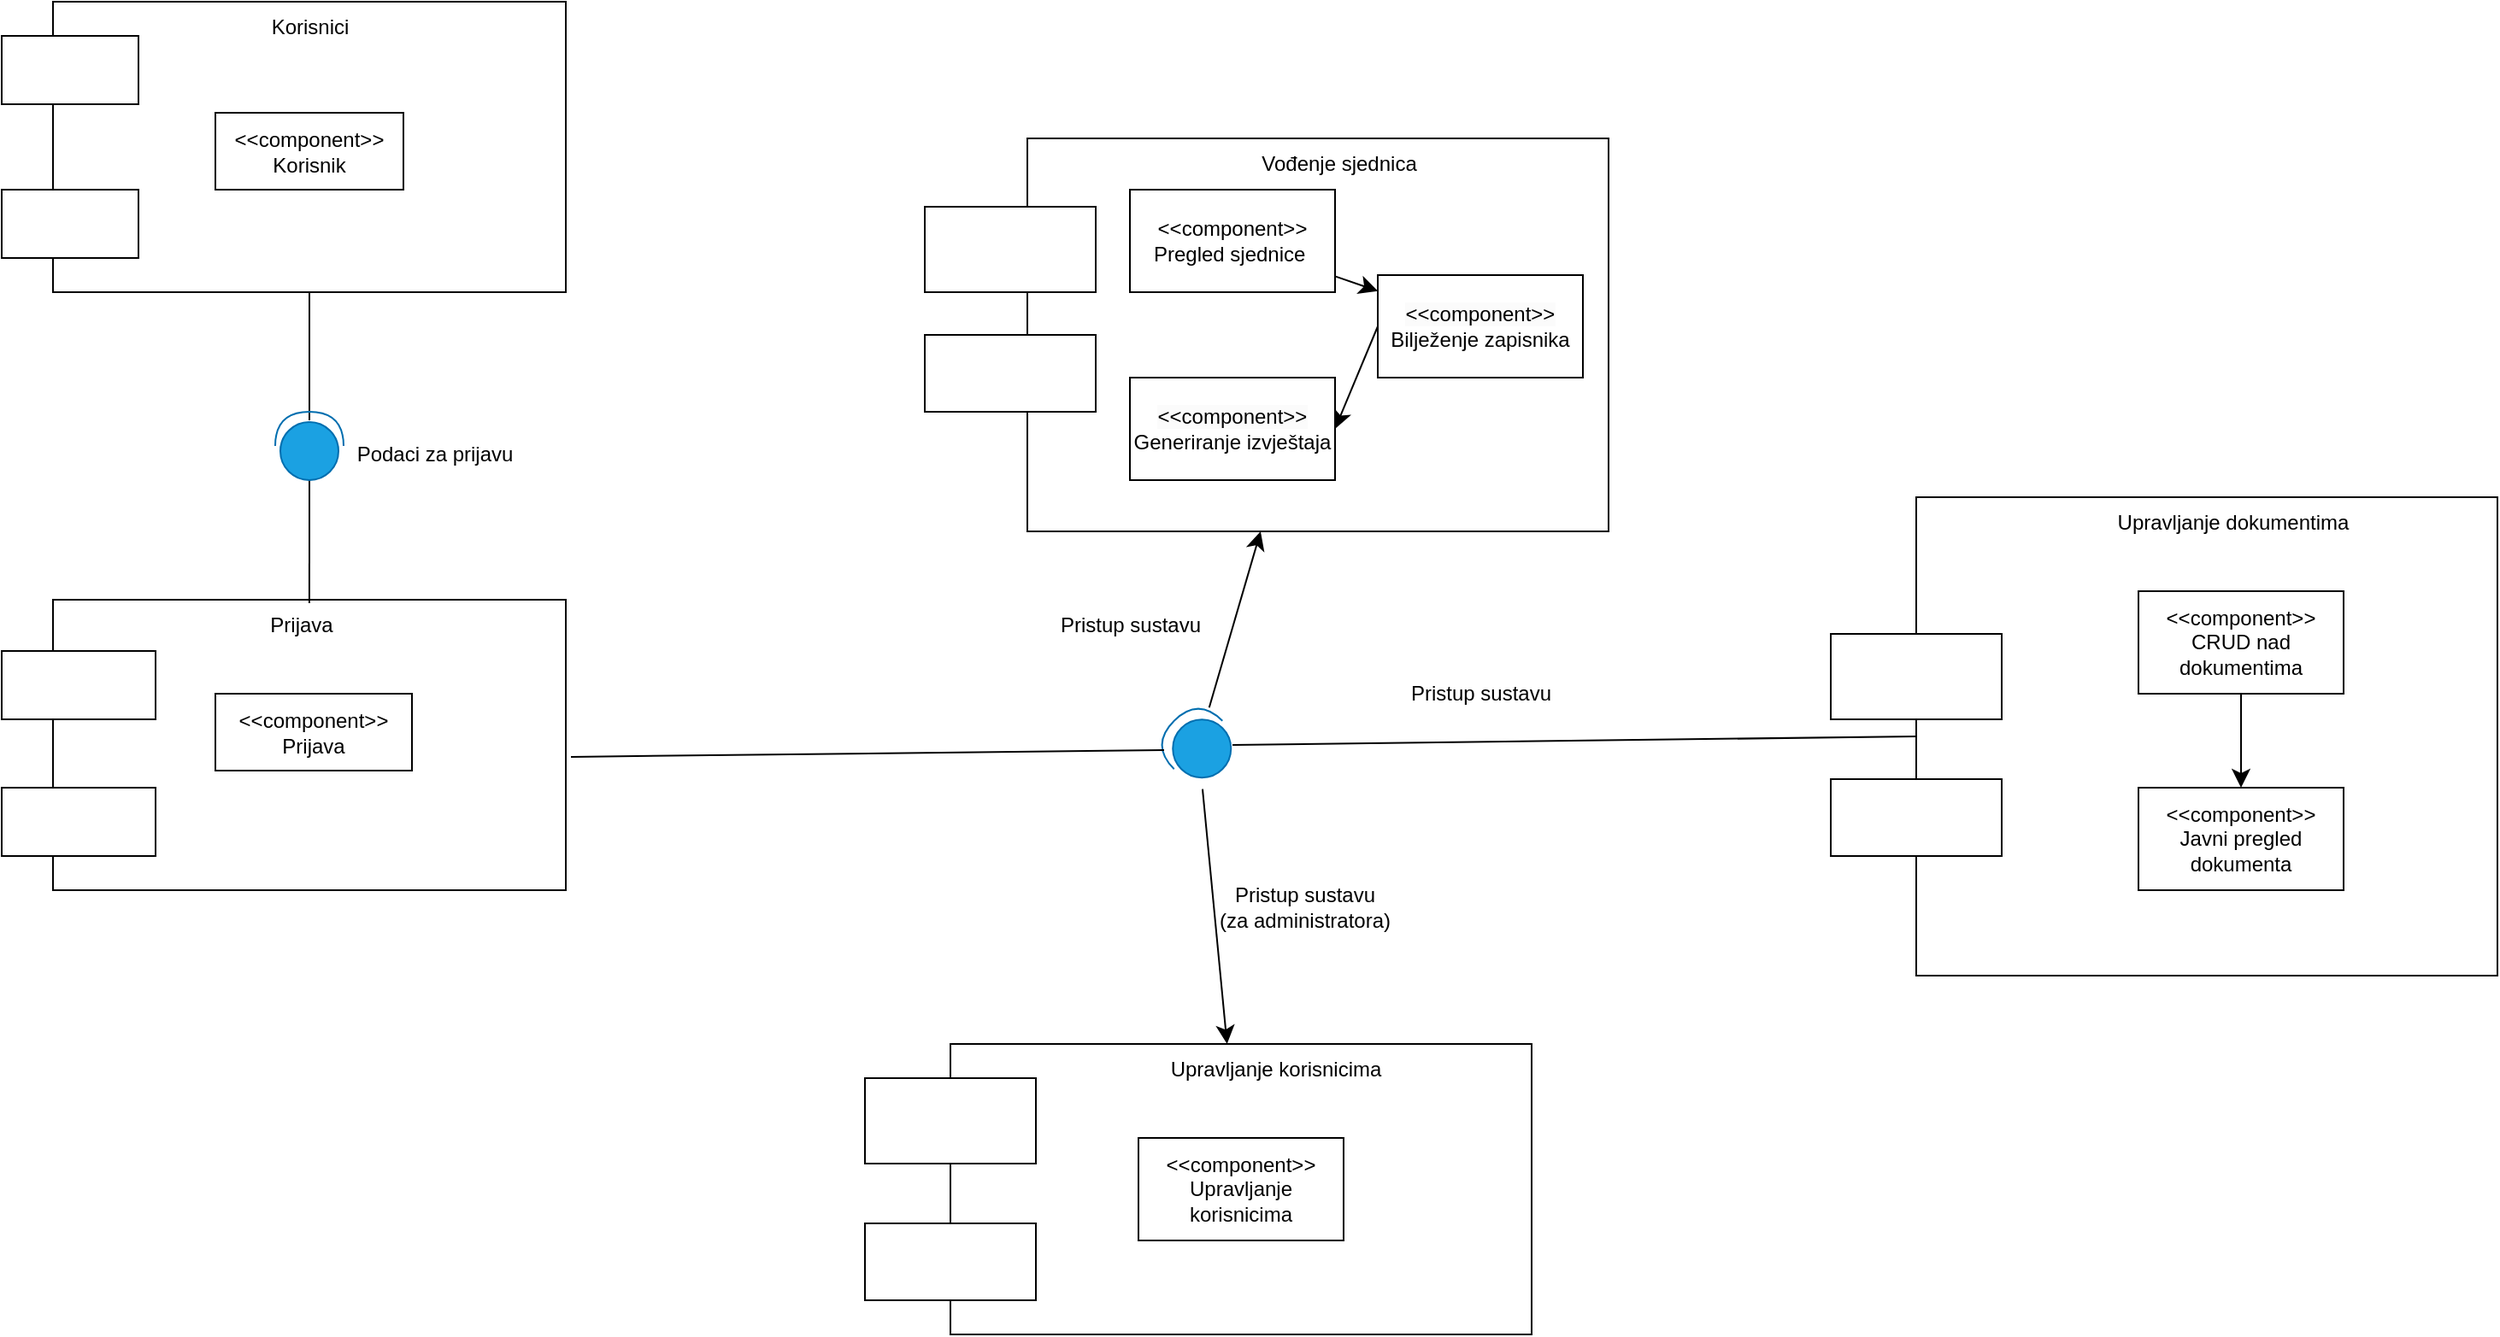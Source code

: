 <mxfile version="24.7.17">
  <diagram name="Page-1" id="1hfMfTK2yjsWsucCjEhh">
    <mxGraphModel dx="497" dy="675" grid="1" gridSize="10" guides="1" tooltips="1" connect="1" arrows="1" fold="1" page="1" pageScale="1" pageWidth="827" pageHeight="1169" math="0" shadow="0">
      <root>
        <mxCell id="0" />
        <mxCell id="1" parent="0" />
        <mxCell id="CAX5XdgEWYL_8YnyTvap-11" value="" style="rounded=0;whiteSpace=wrap;html=1;" parent="1" vertex="1">
          <mxGeometry x="40" y="40" width="300" height="170" as="geometry" />
        </mxCell>
        <mxCell id="CAX5XdgEWYL_8YnyTvap-12" value="" style="rounded=0;whiteSpace=wrap;html=1;" parent="1" vertex="1">
          <mxGeometry x="10" y="60" width="80" height="40" as="geometry" />
        </mxCell>
        <mxCell id="CAX5XdgEWYL_8YnyTvap-13" value="" style="rounded=0;whiteSpace=wrap;html=1;" parent="1" vertex="1">
          <mxGeometry x="10" y="150" width="80" height="40" as="geometry" />
        </mxCell>
        <mxCell id="CAX5XdgEWYL_8YnyTvap-14" value="&amp;lt;&amp;lt;component&amp;gt;&amp;gt;&lt;br&gt;Korisnik" style="rounded=0;whiteSpace=wrap;html=1;" parent="1" vertex="1">
          <mxGeometry x="135" y="105" width="110" height="45" as="geometry" />
        </mxCell>
        <mxCell id="CAX5XdgEWYL_8YnyTvap-15" value="Korisnici" style="text;html=1;align=center;verticalAlign=middle;resizable=0;points=[];autosize=1;strokeColor=none;fillColor=none;" parent="1" vertex="1">
          <mxGeometry x="155" y="40" width="70" height="30" as="geometry" />
        </mxCell>
        <mxCell id="CAX5XdgEWYL_8YnyTvap-16" value="" style="rounded=0;whiteSpace=wrap;html=1;" parent="1" vertex="1">
          <mxGeometry x="40" y="390" width="300" height="170" as="geometry" />
        </mxCell>
        <mxCell id="CAX5XdgEWYL_8YnyTvap-21" value="" style="endArrow=none;html=1;rounded=0;entryX=0.5;entryY=1;entryDx=0;entryDy=0;exitX=1;exitY=0.5;exitDx=0;exitDy=0;exitPerimeter=0;" parent="1" target="CAX5XdgEWYL_8YnyTvap-11" edge="1">
          <mxGeometry width="50" height="50" relative="1" as="geometry">
            <mxPoint x="190" y="285" as="sourcePoint" />
            <mxPoint x="310" y="280" as="targetPoint" />
          </mxGeometry>
        </mxCell>
        <mxCell id="CAX5XdgEWYL_8YnyTvap-22" value="" style="endArrow=none;html=1;rounded=0;entryX=0;entryY=0.5;entryDx=0;entryDy=0;entryPerimeter=0;exitX=0.583;exitY=0.067;exitDx=0;exitDy=0;exitPerimeter=0;" parent="1" source="CAX5XdgEWYL_8YnyTvap-42" target="CAX5XdgEWYL_8YnyTvap-68" edge="1">
          <mxGeometry width="50" height="50" relative="1" as="geometry">
            <mxPoint x="190" y="380" as="sourcePoint" />
            <mxPoint x="190" y="320" as="targetPoint" />
          </mxGeometry>
        </mxCell>
        <mxCell id="CAX5XdgEWYL_8YnyTvap-24" value="Podaci za prijavu" style="text;html=1;align=center;verticalAlign=middle;resizable=0;points=[];autosize=1;strokeColor=none;fillColor=none;" parent="1" vertex="1">
          <mxGeometry x="207.5" y="290" width="110" height="30" as="geometry" />
        </mxCell>
        <mxCell id="CAX5XdgEWYL_8YnyTvap-25" value="" style="rounded=0;whiteSpace=wrap;html=1;" parent="1" vertex="1">
          <mxGeometry x="10" y="420" width="90" height="40" as="geometry" />
        </mxCell>
        <mxCell id="CAX5XdgEWYL_8YnyTvap-26" value="" style="rounded=0;whiteSpace=wrap;html=1;" parent="1" vertex="1">
          <mxGeometry x="10" y="500" width="90" height="40" as="geometry" />
        </mxCell>
        <mxCell id="CAX5XdgEWYL_8YnyTvap-27" value="&amp;lt;&amp;lt;component&amp;gt;&amp;gt;&lt;br&gt;Prijava" style="rounded=0;whiteSpace=wrap;html=1;" parent="1" vertex="1">
          <mxGeometry x="135" y="445" width="115" height="45" as="geometry" />
        </mxCell>
        <mxCell id="CAX5XdgEWYL_8YnyTvap-42" value="Prijava" style="text;html=1;align=center;verticalAlign=middle;resizable=0;points=[];autosize=1;strokeColor=none;fillColor=none;" parent="1" vertex="1">
          <mxGeometry x="155" y="390" width="60" height="30" as="geometry" />
        </mxCell>
        <mxCell id="bg64vVWG6fBi2YdcmEhS-18" style="edgeStyle=none;curved=1;rounded=0;orthogonalLoop=1;jettySize=auto;html=1;fontSize=12;startSize=8;endSize=8;" parent="1" source="CAX5XdgEWYL_8YnyTvap-47" target="bg64vVWG6fBi2YdcmEhS-11" edge="1">
          <mxGeometry relative="1" as="geometry" />
        </mxCell>
        <mxCell id="bg64vVWG6fBi2YdcmEhS-24" style="edgeStyle=none;curved=1;rounded=0;orthogonalLoop=1;jettySize=auto;html=1;fontSize=12;startSize=8;endSize=8;" parent="1" source="CAX5XdgEWYL_8YnyTvap-47" target="bg64vVWG6fBi2YdcmEhS-19" edge="1">
          <mxGeometry relative="1" as="geometry" />
        </mxCell>
        <mxCell id="CAX5XdgEWYL_8YnyTvap-47" value="" style="shape=providedRequiredInterface;html=1;verticalLabelPosition=bottom;sketch=0;direction=west;rotation=45;fillColor=#1ba1e2;fontColor=#ffffff;strokeColor=#006EAF;" parent="1" vertex="1">
          <mxGeometry x="690" y="455" width="40" height="40" as="geometry" />
        </mxCell>
        <mxCell id="CAX5XdgEWYL_8YnyTvap-48" value="" style="endArrow=none;html=1;rounded=0;exitX=1.01;exitY=0.541;exitDx=0;exitDy=0;exitPerimeter=0;entryX=0.801;entryY=0.093;entryDx=0;entryDy=0;entryPerimeter=0;" parent="1" source="CAX5XdgEWYL_8YnyTvap-16" target="CAX5XdgEWYL_8YnyTvap-47" edge="1">
          <mxGeometry width="50" height="50" relative="1" as="geometry">
            <mxPoint x="620" y="330" as="sourcePoint" />
            <mxPoint x="870" y="430" as="targetPoint" />
          </mxGeometry>
        </mxCell>
        <mxCell id="CAX5XdgEWYL_8YnyTvap-49" value="Pristup sustavu" style="text;html=1;align=center;verticalAlign=middle;resizable=0;points=[];autosize=1;strokeColor=none;fillColor=none;" parent="1" vertex="1">
          <mxGeometry x="820" y="430" width="110" height="30" as="geometry" />
        </mxCell>
        <mxCell id="CAX5XdgEWYL_8YnyTvap-51" value="" style="endArrow=none;html=1;rounded=0;entryX=0;entryY=0.5;entryDx=0;entryDy=0;" parent="1" target="bg64vVWG6fBi2YdcmEhS-5" edge="1">
          <mxGeometry width="50" height="50" relative="1" as="geometry">
            <mxPoint x="730" y="475" as="sourcePoint" />
            <mxPoint x="1142.0" y="892.06" as="targetPoint" />
          </mxGeometry>
        </mxCell>
        <mxCell id="CAX5XdgEWYL_8YnyTvap-68" value="" style="shape=providedRequiredInterface;html=1;verticalLabelPosition=bottom;sketch=0;direction=north;fillColor=#1ba1e2;fontColor=#ffffff;strokeColor=#006EAF;" parent="1" vertex="1">
          <mxGeometry x="170" y="280" width="40" height="40" as="geometry" />
        </mxCell>
        <mxCell id="bg64vVWG6fBi2YdcmEhS-5" value="" style="rounded=0;whiteSpace=wrap;html=1;" parent="1" vertex="1">
          <mxGeometry x="1130" y="330" width="340" height="280" as="geometry" />
        </mxCell>
        <mxCell id="bg64vVWG6fBi2YdcmEhS-6" value="" style="rounded=0;whiteSpace=wrap;html=1;" parent="1" vertex="1">
          <mxGeometry x="1080" y="410" width="100" height="50" as="geometry" />
        </mxCell>
        <mxCell id="bg64vVWG6fBi2YdcmEhS-7" value="" style="rounded=0;whiteSpace=wrap;html=1;" parent="1" vertex="1">
          <mxGeometry x="1080" y="495" width="100" height="45" as="geometry" />
        </mxCell>
        <mxCell id="bg64vVWG6fBi2YdcmEhS-30" style="edgeStyle=none;curved=1;rounded=0;orthogonalLoop=1;jettySize=auto;html=1;fontSize=12;startSize=8;endSize=8;" parent="1" source="bg64vVWG6fBi2YdcmEhS-8" target="bg64vVWG6fBi2YdcmEhS-27" edge="1">
          <mxGeometry relative="1" as="geometry" />
        </mxCell>
        <mxCell id="bg64vVWG6fBi2YdcmEhS-8" value="&amp;lt;&amp;lt;component&amp;gt;&amp;gt;&lt;br&gt;CRUD nad dokumentima" style="rounded=0;whiteSpace=wrap;html=1;" parent="1" vertex="1">
          <mxGeometry x="1260" y="385" width="120" height="60" as="geometry" />
        </mxCell>
        <mxCell id="bg64vVWG6fBi2YdcmEhS-9" value="&lt;blockquote style=&quot;margin: 0 0 0 40px; border: none; padding: 0px;&quot;&gt;Upravljanje dokumentima&lt;/blockquote&gt;" style="text;html=1;align=center;verticalAlign=middle;resizable=0;points=[];autosize=1;strokeColor=none;fillColor=none;" parent="1" vertex="1">
          <mxGeometry x="1195" y="330" width="200" height="30" as="geometry" />
        </mxCell>
        <mxCell id="bg64vVWG6fBi2YdcmEhS-11" value="" style="rounded=0;whiteSpace=wrap;html=1;" parent="1" vertex="1">
          <mxGeometry x="565" y="650" width="340" height="170" as="geometry" />
        </mxCell>
        <mxCell id="bg64vVWG6fBi2YdcmEhS-12" value="" style="rounded=0;whiteSpace=wrap;html=1;" parent="1" vertex="1">
          <mxGeometry x="515" y="670" width="100" height="50" as="geometry" />
        </mxCell>
        <mxCell id="bg64vVWG6fBi2YdcmEhS-13" value="" style="rounded=0;whiteSpace=wrap;html=1;" parent="1" vertex="1">
          <mxGeometry x="515" y="755" width="100" height="45" as="geometry" />
        </mxCell>
        <mxCell id="bg64vVWG6fBi2YdcmEhS-14" value="&amp;lt;&amp;lt;component&amp;gt;&amp;gt;&lt;br&gt;Upravljanje korisnicima" style="rounded=0;whiteSpace=wrap;html=1;" parent="1" vertex="1">
          <mxGeometry x="675" y="705" width="120" height="60" as="geometry" />
        </mxCell>
        <mxCell id="bg64vVWG6fBi2YdcmEhS-15" value="&lt;blockquote style=&quot;margin: 0 0 0 40px; border: none; padding: 0px;&quot;&gt;Upravljanje korisnicima&lt;/blockquote&gt;" style="text;html=1;align=center;verticalAlign=middle;resizable=0;points=[];autosize=1;strokeColor=none;fillColor=none;" parent="1" vertex="1">
          <mxGeometry x="640" y="650" width="190" height="30" as="geometry" />
        </mxCell>
        <mxCell id="bg64vVWG6fBi2YdcmEhS-17" value="Pristup sustavu&lt;br&gt;(za administratora)" style="text;html=1;align=center;verticalAlign=middle;resizable=0;points=[];autosize=1;strokeColor=none;fillColor=none;" parent="1" vertex="1">
          <mxGeometry x="712" y="550" width="120" height="40" as="geometry" />
        </mxCell>
        <mxCell id="bg64vVWG6fBi2YdcmEhS-19" value="" style="rounded=0;whiteSpace=wrap;html=1;" parent="1" vertex="1">
          <mxGeometry x="610" y="120" width="340" height="230" as="geometry" />
        </mxCell>
        <mxCell id="bg64vVWG6fBi2YdcmEhS-20" value="" style="rounded=0;whiteSpace=wrap;html=1;" parent="1" vertex="1">
          <mxGeometry x="550" y="160" width="100" height="50" as="geometry" />
        </mxCell>
        <mxCell id="bg64vVWG6fBi2YdcmEhS-21" value="" style="rounded=0;whiteSpace=wrap;html=1;" parent="1" vertex="1">
          <mxGeometry x="550" y="235" width="100" height="45" as="geometry" />
        </mxCell>
        <mxCell id="bg64vVWG6fBi2YdcmEhS-34" style="edgeStyle=none;curved=1;rounded=0;orthogonalLoop=1;jettySize=auto;html=1;fontSize=12;startSize=8;endSize=8;" parent="1" source="bg64vVWG6fBi2YdcmEhS-22" target="bg64vVWG6fBi2YdcmEhS-32" edge="1">
          <mxGeometry relative="1" as="geometry" />
        </mxCell>
        <mxCell id="bg64vVWG6fBi2YdcmEhS-22" value="&amp;lt;&amp;lt;component&amp;gt;&amp;gt;&lt;br&gt;Pregled sjednice&amp;nbsp;" style="rounded=0;whiteSpace=wrap;html=1;" parent="1" vertex="1">
          <mxGeometry x="670" y="150" width="120" height="60" as="geometry" />
        </mxCell>
        <mxCell id="bg64vVWG6fBi2YdcmEhS-23" value="&lt;blockquote style=&quot;margin: 0 0 0 40px; border: none; padding: 0px;&quot;&gt;Vođenje sjednica&lt;/blockquote&gt;" style="text;html=1;align=center;verticalAlign=middle;resizable=0;points=[];autosize=1;strokeColor=none;fillColor=none;" parent="1" vertex="1">
          <mxGeometry x="697" y="120" width="150" height="30" as="geometry" />
        </mxCell>
        <mxCell id="bg64vVWG6fBi2YdcmEhS-25" value="Pristup sustavu" style="text;html=1;align=center;verticalAlign=middle;resizable=0;points=[];autosize=1;strokeColor=none;fillColor=none;" parent="1" vertex="1">
          <mxGeometry x="615" y="390" width="110" height="30" as="geometry" />
        </mxCell>
        <mxCell id="bg64vVWG6fBi2YdcmEhS-27" value="&amp;lt;&amp;lt;component&amp;gt;&amp;gt;&lt;br&gt;Javni pregled dokumenta" style="rounded=0;whiteSpace=wrap;html=1;" parent="1" vertex="1">
          <mxGeometry x="1260" y="500" width="120" height="60" as="geometry" />
        </mxCell>
        <mxCell id="gjOMxKGoCAvTxFclBHrI-2" style="edgeStyle=none;curved=1;rounded=0;orthogonalLoop=1;jettySize=auto;html=1;entryX=1;entryY=0.5;entryDx=0;entryDy=0;fontSize=12;startSize=8;endSize=8;exitX=0;exitY=0.5;exitDx=0;exitDy=0;" edge="1" parent="1" source="bg64vVWG6fBi2YdcmEhS-32" target="gjOMxKGoCAvTxFclBHrI-1">
          <mxGeometry relative="1" as="geometry" />
        </mxCell>
        <mxCell id="bg64vVWG6fBi2YdcmEhS-32" value="&lt;br&gt;&lt;span style=&quot;color: rgb(0, 0, 0); font-family: Helvetica; font-size: 12px; font-style: normal; font-variant-ligatures: normal; font-variant-caps: normal; font-weight: 400; letter-spacing: normal; orphans: 2; text-align: center; text-indent: 0px; text-transform: none; widows: 2; word-spacing: 0px; -webkit-text-stroke-width: 0px; white-space: normal; background-color: rgb(251, 251, 251); text-decoration-thickness: initial; text-decoration-style: initial; text-decoration-color: initial; display: inline !important; float: none;&quot;&gt;&amp;lt;&amp;lt;component&amp;gt;&amp;gt;&lt;/span&gt;&lt;br style=&quot;forced-color-adjust: none; color: rgb(0, 0, 0); font-family: Helvetica; font-size: 12px; font-style: normal; font-variant-ligatures: normal; font-variant-caps: normal; font-weight: 400; letter-spacing: normal; orphans: 2; text-align: center; text-indent: 0px; text-transform: none; widows: 2; word-spacing: 0px; -webkit-text-stroke-width: 0px; white-space: normal; background-color: rgb(251, 251, 251); text-decoration-thickness: initial; text-decoration-style: initial; text-decoration-color: initial;&quot;&gt;Bilježenje zapisnika&lt;br&gt;&lt;div&gt;&lt;br&gt;&lt;/div&gt;" style="rounded=0;whiteSpace=wrap;html=1;" parent="1" vertex="1">
          <mxGeometry x="815" y="200" width="120" height="60" as="geometry" />
        </mxCell>
        <mxCell id="gjOMxKGoCAvTxFclBHrI-1" value="&lt;br&gt;&lt;span style=&quot;color: rgb(0, 0, 0); font-family: Helvetica; font-size: 12px; font-style: normal; font-variant-ligatures: normal; font-variant-caps: normal; font-weight: 400; letter-spacing: normal; orphans: 2; text-align: center; text-indent: 0px; text-transform: none; widows: 2; word-spacing: 0px; -webkit-text-stroke-width: 0px; white-space: normal; background-color: rgb(251, 251, 251); text-decoration-thickness: initial; text-decoration-style: initial; text-decoration-color: initial; display: inline !important; float: none;&quot;&gt;&amp;lt;&amp;lt;component&amp;gt;&amp;gt;&lt;/span&gt;&lt;br style=&quot;forced-color-adjust: none; color: rgb(0, 0, 0); font-family: Helvetica; font-size: 12px; font-style: normal; font-variant-ligatures: normal; font-variant-caps: normal; font-weight: 400; letter-spacing: normal; orphans: 2; text-align: center; text-indent: 0px; text-transform: none; widows: 2; word-spacing: 0px; -webkit-text-stroke-width: 0px; white-space: normal; background-color: rgb(251, 251, 251); text-decoration-thickness: initial; text-decoration-style: initial; text-decoration-color: initial;&quot;&gt;Generiranje izvještaja&lt;br&gt;&lt;div&gt;&lt;br&gt;&lt;/div&gt;" style="rounded=0;whiteSpace=wrap;html=1;" vertex="1" parent="1">
          <mxGeometry x="670" y="260" width="120" height="60" as="geometry" />
        </mxCell>
      </root>
    </mxGraphModel>
  </diagram>
</mxfile>

